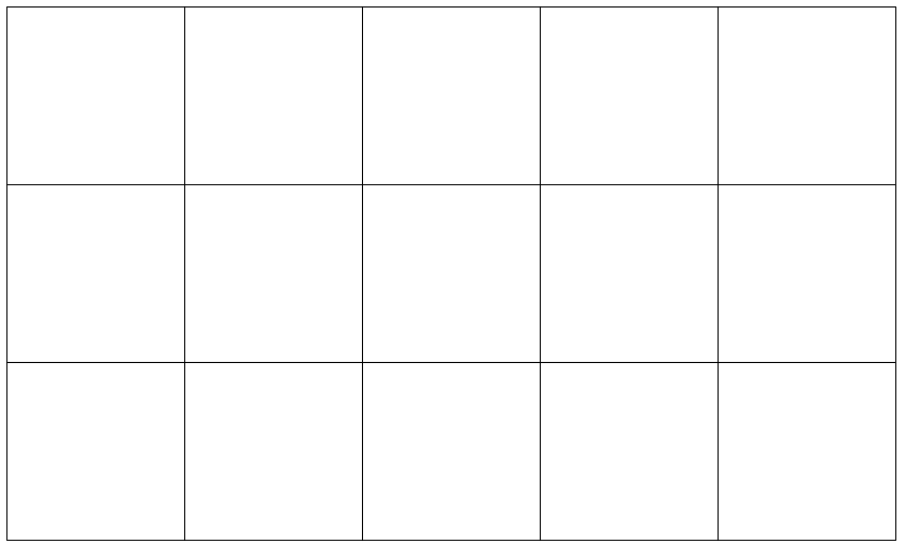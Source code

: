 <?xml version="1.0"?>
<!DOCTYPE ipe SYSTEM "ipe.dtd">
<ipe version="70218" creator="Ipe 7.2.26">
<info created="D:20220405044934" modified="D:20240403123132"/>
<ipestyle name="basic">
<symbol name="arrow/arc(spx)">
<path stroke="sym-stroke" fill="sym-stroke" pen="sym-pen">
0 0 m
-1 0.333 l
-1 -0.333 l
h
</path>
</symbol>
<symbol name="arrow/farc(spx)">
<path stroke="sym-stroke" fill="white" pen="sym-pen">
0 0 m
-1 0.333 l
-1 -0.333 l
h
</path>
</symbol>
<symbol name="arrow/ptarc(spx)">
<path stroke="sym-stroke" fill="sym-stroke" pen="sym-pen">
0 0 m
-1 0.333 l
-0.8 0 l
-1 -0.333 l
h
</path>
</symbol>
<symbol name="arrow/fptarc(spx)">
<path stroke="sym-stroke" fill="white" pen="sym-pen">
0 0 m
-1 0.333 l
-0.8 0 l
-1 -0.333 l
h
</path>
</symbol>
<symbol name="mark/circle(sx)" transformations="translations">
<path fill="sym-stroke">
0.6 0 0 0.6 0 0 e
0.4 0 0 0.4 0 0 e
</path>
</symbol>
<symbol name="mark/disk(sx)" transformations="translations">
<path fill="sym-stroke">
0.6 0 0 0.6 0 0 e
</path>
</symbol>
<symbol name="mark/fdisk(sfx)" transformations="translations">
<group>
<path fill="sym-fill">
0.5 0 0 0.5 0 0 e
</path>
<path fill="sym-stroke" fillrule="eofill">
0.6 0 0 0.6 0 0 e
0.4 0 0 0.4 0 0 e
</path>
</group>
</symbol>
<symbol name="mark/box(sx)" transformations="translations">
<path fill="sym-stroke" fillrule="eofill">
-0.6 -0.6 m
0.6 -0.6 l
0.6 0.6 l
-0.6 0.6 l
h
-0.4 -0.4 m
0.4 -0.4 l
0.4 0.4 l
-0.4 0.4 l
h
</path>
</symbol>
<symbol name="mark/square(sx)" transformations="translations">
<path fill="sym-stroke">
-0.6 -0.6 m
0.6 -0.6 l
0.6 0.6 l
-0.6 0.6 l
h
</path>
</symbol>
<symbol name="mark/fsquare(sfx)" transformations="translations">
<group>
<path fill="sym-fill">
-0.5 -0.5 m
0.5 -0.5 l
0.5 0.5 l
-0.5 0.5 l
h
</path>
<path fill="sym-stroke" fillrule="eofill">
-0.6 -0.6 m
0.6 -0.6 l
0.6 0.6 l
-0.6 0.6 l
h
-0.4 -0.4 m
0.4 -0.4 l
0.4 0.4 l
-0.4 0.4 l
h
</path>
</group>
</symbol>
<symbol name="mark/cross(sx)" transformations="translations">
<group>
<path fill="sym-stroke">
-0.43 -0.57 m
0.57 0.43 l
0.43 0.57 l
-0.57 -0.43 l
h
</path>
<path fill="sym-stroke">
-0.43 0.57 m
0.57 -0.43 l
0.43 -0.57 l
-0.57 0.43 l
h
</path>
</group>
</symbol>
<symbol name="arrow/fnormal(spx)">
<path stroke="sym-stroke" fill="white" pen="sym-pen">
0 0 m
-1 0.333 l
-1 -0.333 l
h
</path>
</symbol>
<symbol name="arrow/pointed(spx)">
<path stroke="sym-stroke" fill="sym-stroke" pen="sym-pen">
0 0 m
-1 0.333 l
-0.8 0 l
-1 -0.333 l
h
</path>
</symbol>
<symbol name="arrow/fpointed(spx)">
<path stroke="sym-stroke" fill="white" pen="sym-pen">
0 0 m
-1 0.333 l
-0.8 0 l
-1 -0.333 l
h
</path>
</symbol>
<symbol name="arrow/linear(spx)">
<path stroke="sym-stroke" pen="sym-pen">
-1 0.333 m
0 0 l
-1 -0.333 l
</path>
</symbol>
<symbol name="arrow/fdouble(spx)">
<path stroke="sym-stroke" fill="white" pen="sym-pen">
0 0 m
-1 0.333 l
-1 -0.333 l
h
-1 0 m
-2 0.333 l
-2 -0.333 l
h
</path>
</symbol>
<symbol name="arrow/double(spx)">
<path stroke="sym-stroke" fill="sym-stroke" pen="sym-pen">
0 0 m
-1 0.333 l
-1 -0.333 l
h
-1 0 m
-2 0.333 l
-2 -0.333 l
h
</path>
</symbol>
<symbol name="arrow/mid-normal(spx)">
<path stroke="sym-stroke" fill="sym-stroke" pen="sym-pen">
0.5 0 m
-0.5 0.333 l
-0.5 -0.333 l
h
</path>
</symbol>
<symbol name="arrow/mid-fnormal(spx)">
<path stroke="sym-stroke" fill="white" pen="sym-pen">
0.5 0 m
-0.5 0.333 l
-0.5 -0.333 l
h
</path>
</symbol>
<symbol name="arrow/mid-pointed(spx)">
<path stroke="sym-stroke" fill="sym-stroke" pen="sym-pen">
0.5 0 m
-0.5 0.333 l
-0.3 0 l
-0.5 -0.333 l
h
</path>
</symbol>
<symbol name="arrow/mid-fpointed(spx)">
<path stroke="sym-stroke" fill="white" pen="sym-pen">
0.5 0 m
-0.5 0.333 l
-0.3 0 l
-0.5 -0.333 l
h
</path>
</symbol>
<symbol name="arrow/mid-double(spx)">
<path stroke="sym-stroke" fill="sym-stroke" pen="sym-pen">
1 0 m
0 0.333 l
0 -0.333 l
h
0 0 m
-1 0.333 l
-1 -0.333 l
h
</path>
</symbol>
<symbol name="arrow/mid-fdouble(spx)">
<path stroke="sym-stroke" fill="white" pen="sym-pen">
1 0 m
0 0.333 l
0 -0.333 l
h
0 0 m
-1 0.333 l
-1 -0.333 l
h
</path>
</symbol>
<anglesize name="22.5 deg" value="22.5"/>
<anglesize name="30 deg" value="30"/>
<anglesize name="45 deg" value="45"/>
<anglesize name="60 deg" value="60"/>
<anglesize name="90 deg" value="90"/>
<arrowsize name="large" value="10"/>
<arrowsize name="small" value="5"/>
<arrowsize name="tiny" value="3"/>
<color name="blue" value="0 0 1"/>
<color name="brown" value="0.647 0.165 0.165"/>
<color name="darkblue" value="0 0 0.545"/>
<color name="darkcyan" value="0 0.545 0.545"/>
<color name="darkgray" value="0.663"/>
<color name="darkgreen" value="0 0.392 0"/>
<color name="darkmagenta" value="0.545 0 0.545"/>
<color name="darkorange" value="1 0.549 0"/>
<color name="darkred" value="0.545 0 0"/>
<color name="gold" value="1 0.843 0"/>
<color name="gray" value="0.745"/>
<color name="green" value="0 1 0"/>
<color name="lightblue" value="0.678 0.847 0.902"/>
<color name="lightcyan" value="0.878 1 1"/>
<color name="lightgray" value="0.827"/>
<color name="lightgreen" value="0.565 0.933 0.565"/>
<color name="lightyellow" value="1 1 0.878"/>
<color name="navy" value="0 0 0.502"/>
<color name="orange" value="1 0.647 0"/>
<color name="pink" value="1 0.753 0.796"/>
<color name="purple" value="0.627 0.125 0.941"/>
<color name="red" value="1 0 0"/>
<color name="seagreen" value="0.18 0.545 0.341"/>
<color name="turquoise" value="0.251 0.878 0.816"/>
<color name="violet" value="0.933 0.51 0.933"/>
<color name="yellow" value="1 1 0"/>
<dashstyle name="dash dot dotted" value="[4 2 1 2 1 2] 0"/>
<dashstyle name="dash dotted" value="[4 2 1 2] 0"/>
<dashstyle name="dashed" value="[4] 0"/>
<dashstyle name="dotted" value="[1 3] 0"/>
<gridsize name="10 pts (~3.5 mm)" value="10"/>
<gridsize name="14 pts (~5 mm)" value="14"/>
<gridsize name="16 pts (~6 mm)" value="16"/>
<gridsize name="20 pts (~7 mm)" value="20"/>
<gridsize name="28 pts (~10 mm)" value="28"/>
<gridsize name="32 pts (~12 mm)" value="32"/>
<gridsize name="4 pts" value="4"/>
<gridsize name="56 pts (~20 mm)" value="56"/>
<gridsize name="8 pts (~3 mm)" value="8"/>
<opacity name="10%" value="0.1"/>
<opacity name="30%" value="0.3"/>
<opacity name="50%" value="0.5"/>
<opacity name="75%" value="0.75"/>
<pen name="fat" value="1.2"/>
<pen name="heavier" value="0.8"/>
<pen name="ultrafat" value="2"/>
<symbolsize name="large" value="5"/>
<symbolsize name="small" value="2"/>
<symbolsize name="tiny" value="1.1"/>
<textsize name="Huge" value="\Huge"/>
<textsize name="LARGE" value="\LARGE"/>
<textsize name="Large" value="\Large"/>
<textsize name="footnote" value="\footnotesize"/>
<textsize name="huge" value="\huge"/>
<textsize name="large" value="\large"/>
<textsize name="small" value="\small"/>
<textsize name="tiny" value="\tiny"/>
<textstyle name="center" begin="\begin{center}" end="\end{center}"/>
<textstyle name="item" begin="\begin{itemize}\item{}" end="\end{itemize}"/>
<textstyle name="itemize" begin="\begin{itemize}" end="\end{itemize}"/>
<tiling name="falling" angle="-60" step="4" width="1"/>
<tiling name="rising" angle="30" step="4" width="1"/>
</ipestyle>
<page>
<layer name="alpha"/>
<layer name="beta"/>
<layer name="gamma"/>
<layer name="delta"/>
<view layers="alpha beta" active="beta"/>
<view layers="alpha gamma delta" active="delta"/>
<path layer="delta" matrix="1 0 0 1 128 -64" fill="gold">
14.4222 0 0 14.4222 192 704 e
</path>
<path matrix="1 0 0 1 0 -64" fill="gold">
14.4222 0 0 14.4222 192 704 e
</path>
<path fill="lightgray">
8.94427 0 0 8.94427 384 704 e
</path>
<path matrix="1 0 0 1 64 -64" fill="lightblue">
14.4222 0 0 14.4222 192 704 e
</path>
<path matrix="1 0 0 1 64 0" fill="lightblue">
14.4222 0 0 14.4222 192 704 e
</path>
<path matrix="1 0 0 1 192 -64" fill="lightblue">
14.4222 0 0 14.4222 192 704 e
</path>
<path matrix="1 0 0 1 128 0" fill="lightblue">
14.4222 0 0 14.4222 192 704 e
</path>
<path layer="gamma" stroke="black">
272 704 m
304 704 l
</path>
<path layer="delta" fill="pink">
14.4222 0 0 14.4222 192 704 e
</path>
<path layer="alpha" stroke="black">
128 768 m
128 576 l
448 576 l
448 768 l
h
</path>
<path layer="beta" stroke="black">
192 768 m
192 576 l
</path>
<path stroke="black">
256 576 m
256 768 l
</path>
<path stroke="black">
320 576 m
320 768 l
</path>
<path stroke="black">
384 576 m
384 768 l
</path>
<path stroke="black">
128 704 m
448 704 l
</path>
<path stroke="black">
128 640 m
448 640 l
</path>
<path layer="gamma" stroke="black">
184 696 m
200 712 l
</path>
<path stroke="black">
248 712 m
264 696 l
</path>
<path stroke="black">
312 712 m
328 696 l
</path>
<use name="mark/disk(sx)" pos="184 696" size="normal" stroke="black"/>
<use name="mark/disk(sx)" pos="200 712" size="normal" stroke="black"/>
<use name="mark/disk(sx)" pos="248 712" size="normal" stroke="black"/>
<use name="mark/disk(sx)" pos="264 696" size="normal" stroke="black"/>
<use name="mark/disk(sx)" pos="328 696" size="normal" stroke="black"/>
<use name="mark/disk(sx)" pos="312 712" size="normal" stroke="black"/>
<use name="mark/disk(sx)" pos="384 704" size="normal" stroke="black"/>
<path stroke="black">
184 632 m
200 648 l
</path>
<path stroke="black">
248 648 m
264 632 l
</path>
<path stroke="black">
312 648 m
328 632 l
</path>
<path stroke="black">
376 648 m
392 632 l
</path>
<use name="mark/disk(sx)" pos="184 632" size="normal" stroke="black"/>
<use name="mark/disk(sx)" pos="200 648" size="normal" stroke="black"/>
<use name="mark/disk(sx)" pos="248 648" size="normal" stroke="black"/>
<use name="mark/disk(sx)" pos="264 632" size="normal" stroke="black"/>
<use name="mark/disk(sx)" pos="312 648" size="normal" stroke="black"/>
<use name="mark/disk(sx)" pos="328 632" size="normal" stroke="black"/>
<use name="mark/disk(sx)" pos="376 648" size="normal" stroke="black"/>
<use name="mark/disk(sx)" pos="392 632" size="normal" stroke="black"/>
<use name="mark/disk(sx)" pos="448 640" size="normal" stroke="black"/>
<use name="mark/disk(sx)" pos="448 704" size="normal" stroke="black"/>
<use name="mark/disk(sx)" pos="128 704" size="normal" stroke="black"/>
<use name="mark/disk(sx)" pos="128 640" size="normal" stroke="black"/>
<use name="mark/disk(sx)" pos="128 576" size="normal" stroke="black"/>
<use name="mark/disk(sx)" pos="448 576" size="normal" stroke="black"/>
<use name="mark/disk(sx)" pos="384 576" size="normal" stroke="black"/>
<use name="mark/disk(sx)" pos="320 576" size="normal" stroke="black"/>
<use name="mark/disk(sx)" pos="256 576" size="normal" stroke="black"/>
<use name="mark/disk(sx)" pos="192 576" size="normal" stroke="black"/>
<use name="mark/disk(sx)" pos="128 768" size="normal" stroke="black"/>
<use name="mark/disk(sx)" pos="192 768" size="normal" stroke="black"/>
<use name="mark/disk(sx)" pos="256 768" size="normal" stroke="black"/>
<use name="mark/disk(sx)" pos="320 768" size="normal" stroke="black"/>
<use name="mark/disk(sx)" pos="384 768" size="normal" stroke="black"/>
<use name="mark/disk(sx)" pos="448 768" size="normal" stroke="black"/>
<path stroke="black">
200 712 m
192 720 l
</path>
<path stroke="black">
200 712 m
208 704 l
</path>
<path stroke="black">
184 696 m
176 704 l
</path>
<path stroke="black">
184 696 m
192 688 l
</path>
<path stroke="black">
248 712 m
240 704 l
</path>
<path stroke="black">
248 712 m
256 720 l
</path>
<path stroke="black">
312 712 m
304 704 l
</path>
<path stroke="black">
312 712 m
320 720 l
</path>
<path stroke="black">
328 696 m
336 704 l
</path>
<path stroke="black">
384 704 m
384 768 l
</path>
<path stroke="black">
384 704 m
448 704 l
</path>
<path stroke="black">
384 704 m
336 704 l
</path>
<path stroke="black">
312 648 m
312 632
320 624 c
</path>
<path stroke="black">
328 632 m
312 632
304 640 c
</path>
<path stroke="black">
328 632 m
336 640 l
</path>
<path stroke="black">
200 648 m
208 640 l
</path>
<path stroke="black">
184 632 m
192 624 l
</path>
<path stroke="black">
184 632 m
184 648
192 656 c
</path>
<path stroke="black">
200 648 m
184 648
176 640 c
</path>
<path stroke="black">
248 648 m
256 656 l
</path>
<path stroke="black">
248 648 m
240 640 l
</path>
<path stroke="black">
264 632 m
256 624 l
</path>
<path stroke="black">
264 632 m
272 640 l
</path>
<path stroke="black">
376 648 m
368 640 l
</path>
<path stroke="black">
376 648 m
384 656 l
</path>
<path stroke="black">
392 632 m
384 624 l
</path>
<use name="mark/fdisk(sfx)" pos="192 688" size="normal" stroke="black"/>
<use name="mark/fdisk(sfx)" pos="304 704" size="normal" stroke="black"/>
<use name="mark/fdisk(sfx)" pos="336 704" size="normal" stroke="black"/>
<use name="mark/fdisk(sfx)" pos="256 656" size="normal" stroke="black"/>
<path stroke="black">
192 720 m
192 768 l
</path>
<path stroke="black">
176 704 m
128 704 l
</path>
<path stroke="black">
176 640 m
128 640 l
</path>
<path stroke="black">
192 656 m
192 688 l
</path>
<path stroke="black">
192 624 m
192 576 l
</path>
<path stroke="black">
208 640 m
240 640 l
</path>
<path stroke="black">
208 704 m
240 704 l
</path>
<path stroke="black">
256 720 m
256 768 l
</path>
<path stroke="black">
264 696 m
256 688 l
</path>
<path stroke="black">
264 696 m
272 704 l
</path>
<use name="mark/fdisk(sfx)" pos="256 688" size="normal" stroke="black"/>
<use name="mark/fdisk(sfx)" pos="272 704" size="normal" stroke="black"/>
<path stroke="black">
256 688 m
256 656 l
</path>
<path stroke="black">
320 720 m
320 768 l
</path>
<path stroke="black">
304 640 m
272 640 l
</path>
<path stroke="black">
256 624 m
256 576 l
</path>
<path stroke="black">
320 624 m
320 576 l
</path>
<path stroke="black">
336 640 m
368 640 l
</path>
<path stroke="black">
384 656 m
384 704 l
</path>
<path stroke="black">
384 624 m
384 576 l
</path>
<use name="mark/fdisk(sfx)" pos="144 768" size="normal" stroke="black" fill="white"/>
<use name="mark/fdisk(sfx)" pos="160 768" size="normal" stroke="black" fill="white"/>
<use name="mark/fdisk(sfx)" pos="176 768" size="normal" stroke="black" fill="white"/>
<use name="mark/fdisk(sfx)" pos="144 704" size="normal" stroke="black" fill="white"/>
<use name="mark/fdisk(sfx)" pos="160 704" size="normal" stroke="black" fill="white"/>
<use name="mark/fdisk(sfx)" pos="152 704" size="normal" stroke="black" fill="white"/>
<use name="mark/fdisk(sfx)" pos="136 704" size="normal" stroke="black" fill="white"/>
<use name="mark/fdisk(sfx)" pos="128 720" size="normal" stroke="black" fill="white"/>
<use name="mark/fdisk(sfx)" pos="128 736" size="normal" stroke="black" fill="white"/>
<use name="mark/fdisk(sfx)" pos="128 752" size="normal" stroke="black" fill="white"/>
<use name="mark/fdisk(sfx)" pos="128 760" size="normal" stroke="black" fill="white"/>
<use name="mark/fdisk(sfx)" pos="128 744" size="normal" stroke="black" fill="white"/>
<use name="mark/fdisk(sfx)" pos="128 728" size="normal" stroke="black" fill="white"/>
<use name="mark/fdisk(sfx)" pos="128 688" size="normal" stroke="black" fill="white"/>
<use name="mark/fdisk(sfx)" pos="128 672" size="normal" stroke="black" fill="white"/>
<use name="mark/fdisk(sfx)" pos="128 656" size="normal" stroke="black" fill="white"/>
<use name="mark/fdisk(sfx)" pos="156 640" size="normal" stroke="black" fill="white"/>
<use name="mark/fdisk(sfx)" pos="148 576" size="normal" stroke="black" fill="white"/>
<use name="mark/fdisk(sfx)" pos="172 576" size="normal" stroke="black" fill="white"/>
<use name="mark/fdisk(sfx)" pos="128 592" size="normal" stroke="black" fill="white"/>
<use name="mark/fdisk(sfx)" pos="128 608" size="normal" stroke="black" fill="white"/>
<use name="mark/fdisk(sfx)" pos="128 624" size="normal" stroke="black" fill="white"/>
<use name="mark/fdisk(sfx)" pos="128 632" size="normal" stroke="black" fill="white"/>
<use name="mark/fdisk(sfx)" pos="128 616" size="normal" stroke="black" fill="white"/>
<use name="mark/fdisk(sfx)" pos="128 600" size="normal" stroke="black" fill="white"/>
<use name="mark/fdisk(sfx)" pos="128 584" size="normal" stroke="black" fill="white"/>
<use name="mark/fdisk(sfx)" pos="216 704" size="normal" stroke="black" fill="white"/>
<use name="mark/fdisk(sfx)" pos="220 704" size="normal" stroke="black" fill="white"/>
<use name="mark/fdisk(sfx)" pos="224 704" size="normal" stroke="black" fill="white"/>
<use name="mark/fdisk(sfx)" pos="228 704" size="normal" stroke="black" fill="white"/>
<use name="mark/fdisk(sfx)" pos="224 640" size="normal" stroke="black" fill="white"/>
<use name="mark/fdisk(sfx)" pos="192 680" size="normal" stroke="black" fill="white"/>
<use name="mark/fdisk(sfx)" pos="256 672" size="normal" stroke="black" fill="white"/>
<path stroke="black">
328 696 m
312 680
328 664
312 648 c
</path>
<path stroke="black">
392 632 m
400 640
448 640 c
</path>
<use name="mark/fdisk(sfx)" pos="384 672" size="normal" stroke="black" fill="white"/>
<use name="mark/fdisk(sfx)" pos="384 688" size="normal" stroke="black" fill="white"/>
<use name="mark/fdisk(sfx)" pos="448 672" size="normal" stroke="black" fill="white"/>
<use name="mark/fdisk(sfx)" pos="448 736" size="normal" stroke="black" fill="white"/>
<use name="mark/fdisk(sfx)" pos="448 720" size="normal" stroke="black" fill="white"/>
<use name="mark/fdisk(sfx)" pos="448 752" size="normal" stroke="black" fill="white"/>
<use name="mark/fdisk(sfx)" pos="384 736" size="normal" stroke="black" fill="white"/>
<use name="mark/fdisk(sfx)" pos="320 732" size="normal" stroke="black" fill="white"/>
<use name="mark/fdisk(sfx)" pos="320 756" size="normal" stroke="black" fill="white"/>
<use name="mark/fdisk(sfx)" pos="320 744" size="normal" stroke="black" fill="white"/>
<use name="mark/fdisk(sfx)" pos="256 744" size="normal" stroke="black" fill="white"/>
<use name="mark/fdisk(sfx)" pos="192 752" size="normal" stroke="black" fill="white"/>
<use name="mark/fdisk(sfx)" pos="192 736" size="normal" stroke="black" fill="white"/>
<use name="mark/fdisk(sfx)" pos="224 768" size="normal" stroke="black" fill="white"/>
<use name="mark/fdisk(sfx)" pos="272 768" size="normal" stroke="black" fill="white"/>
<use name="mark/fdisk(sfx)" pos="288 768" size="normal" stroke="black" fill="white"/>
<use name="mark/fdisk(sfx)" pos="304 768" size="normal" stroke="black" fill="white"/>
<use name="mark/fdisk(sfx)" pos="448 608" size="normal" stroke="black" fill="white"/>
<use name="mark/fdisk(sfx)" pos="432 576" size="normal" stroke="black" fill="white"/>
<use name="mark/fdisk(sfx)" pos="416 576" size="normal" stroke="black" fill="white"/>
<use name="mark/fdisk(sfx)" pos="400 576" size="normal" stroke="black" fill="white"/>
<use name="mark/fdisk(sfx)" pos="352 576" size="normal" stroke="black" fill="white"/>
<use name="mark/fdisk(sfx)" pos="368 576" size="normal" stroke="black" fill="white"/>
<use name="mark/fdisk(sfx)" pos="336 576" size="normal" stroke="black" fill="white"/>
<use name="mark/fdisk(sfx)" pos="300 576" size="normal" stroke="black" fill="white"/>
<use name="mark/fdisk(sfx)" pos="276 576" size="normal" stroke="black" fill="white"/>
<use name="mark/fdisk(sfx)" pos="236 576" size="normal" stroke="black" fill="white"/>
<use name="mark/fdisk(sfx)" pos="212 576" size="normal" stroke="black" fill="white"/>
<use name="mark/fdisk(sfx)" pos="224 576" size="normal" stroke="black" fill="white"/>
<use name="mark/fdisk(sfx)" pos="352 704" size="normal" stroke="black" fill="white"/>
<use name="mark/fdisk(sfx)" pos="368 704" size="normal" stroke="black" fill="white"/>
<use name="mark/fdisk(sfx)" pos="400 704" size="normal" stroke="black" fill="white"/>
<use name="mark/fdisk(sfx)" pos="416 704" size="normal" stroke="black" fill="white"/>
<use name="mark/fdisk(sfx)" pos="432 704" size="normal" stroke="black" fill="white"/>
<use name="mark/fdisk(sfx)" pos="416 768" size="normal" stroke="black" fill="white"/>
<use name="mark/fdisk(sfx)" pos="352 768" size="normal" stroke="black" fill="white"/>
<use name="mark/fdisk(sfx)" pos="320 600" size="normal" stroke="black" fill="white"/>
<use name="mark/fdisk(sfx)" pos="176 704" size="normal" stroke="black"/>
<use name="mark/fdisk(sfx)" pos="192 720" size="normal" stroke="black"/>
<use name="mark/fdisk(sfx)" pos="256 720" size="normal" stroke="black"/>
<use name="mark/fdisk(sfx)" pos="320 720" size="normal" stroke="black"/>
<use name="mark/fdisk(sfx)" pos="272 640" size="normal" stroke="black"/>
<use name="mark/fdisk(sfx)" pos="192 656" size="normal" stroke="black"/>
<use name="mark/fdisk(sfx)" pos="192 664" size="normal" stroke="black" fill="white"/>
<use name="mark/fdisk(sfx)" pos="176 640" size="normal" stroke="black"/>
<use name="mark/fdisk(sfx)" pos="192 624" size="normal" stroke="black"/>
<use name="mark/fdisk(sfx)" pos="208 640" size="normal" stroke="black"/>
<use name="mark/fdisk(sfx)" pos="240 640" size="normal" stroke="black"/>
<use name="mark/fdisk(sfx)" pos="304 640" size="normal" stroke="black"/>
<use name="mark/fdisk(sfx)" pos="320 624" size="normal" stroke="black"/>
<use name="mark/fdisk(sfx)" pos="368 640" size="normal" stroke="black"/>
<use name="mark/fdisk(sfx)" pos="384 656" size="normal" stroke="black"/>
<use name="mark/fdisk(sfx)" pos="384 624" size="normal" stroke="black"/>
<use name="mark/fdisk(sfx)" pos="208 704" size="normal" stroke="black"/>
<use name="mark/fdisk(sfx)" pos="212 704" size="normal" stroke="black" fill="white"/>
<use name="mark/fdisk(sfx)" pos="240 704" size="normal" stroke="black"/>
<use name="mark/fdisk(sfx)" pos="232 704" size="normal" stroke="black" fill="white"/>
<use name="mark/fdisk(sfx)" pos="236 704" size="normal" stroke="black" fill="white"/>
<use name="mark/fdisk(sfx)" pos="336 640" size="normal" stroke="black"/>
<use name="mark/disk(sx)" pos="189.167 637.167" size="normal" stroke="black"/>
<use name="mark/disk(sx)" pos="194.468 642.468" size="normal" stroke="black"/>
<use name="mark/disk(sx)" pos="256.578 639.422" size="normal" stroke="black"/>
<use name="mark/disk(sx)" pos="316.25 643.75" size="normal" stroke="black"/>
<use name="mark/disk(sx)" pos="320 640" size="normal" stroke="black"/>
<use name="mark/disk(sx)" pos="323.75 636.25" size="normal" stroke="black"/>
<use name="mark/disk(sx)" pos="322.647 701.353" size="normal" stroke="black"/>
<use name="mark/disk(sx)" pos="317.604 706.396" size="normal" stroke="black"/>
<use name="mark/disk(sx)" pos="196.089 708.089" size="normal" stroke="black"/>
<use name="mark/disk(sx)" pos="191.693 703.693" size="normal" stroke="black"/>
<use name="mark/disk(sx)" pos="187.813 699.813" size="normal" stroke="black"/>
<use name="mark/disk(sx)" pos="253.405 706.595" size="normal" stroke="black"/>
<use name="mark/disk(sx)" pos="259.483 700.517" size="normal" stroke="black"/>
<use name="mark/fdisk(sfx)" pos="256 624" size="normal" stroke="black"/>
</page>
</ipe>

